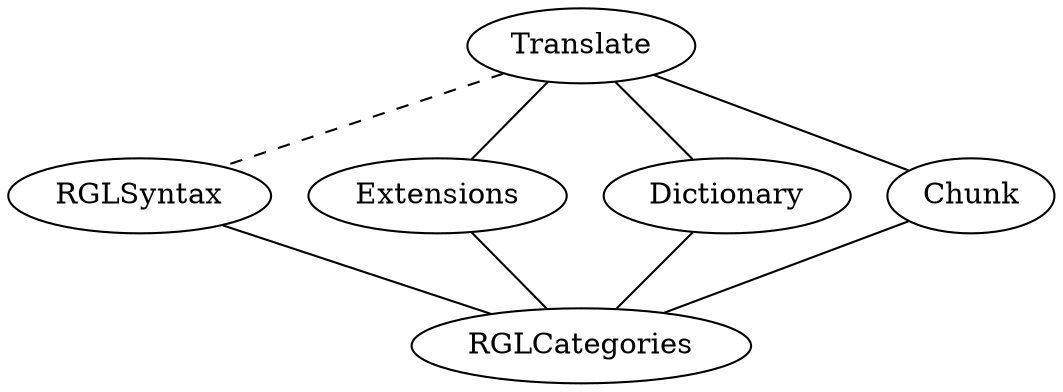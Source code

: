 graph {
  Translate ;
  RGLSyntax ;
  Extensions ;
  Dictionary ;
  Translate -- RGLSyntax [style = dashed] ;
  Translate -- Extensions ;
  Translate -- Dictionary ;
  Translate -- Chunk ;
  Extensions -- RGLCategories ;
  Chunk -- RGLCategories ;
  RGLCategories ;
  RGLSyntax -- RGLCategories ;
  Dictionary -- RGLCategories ;
}
  